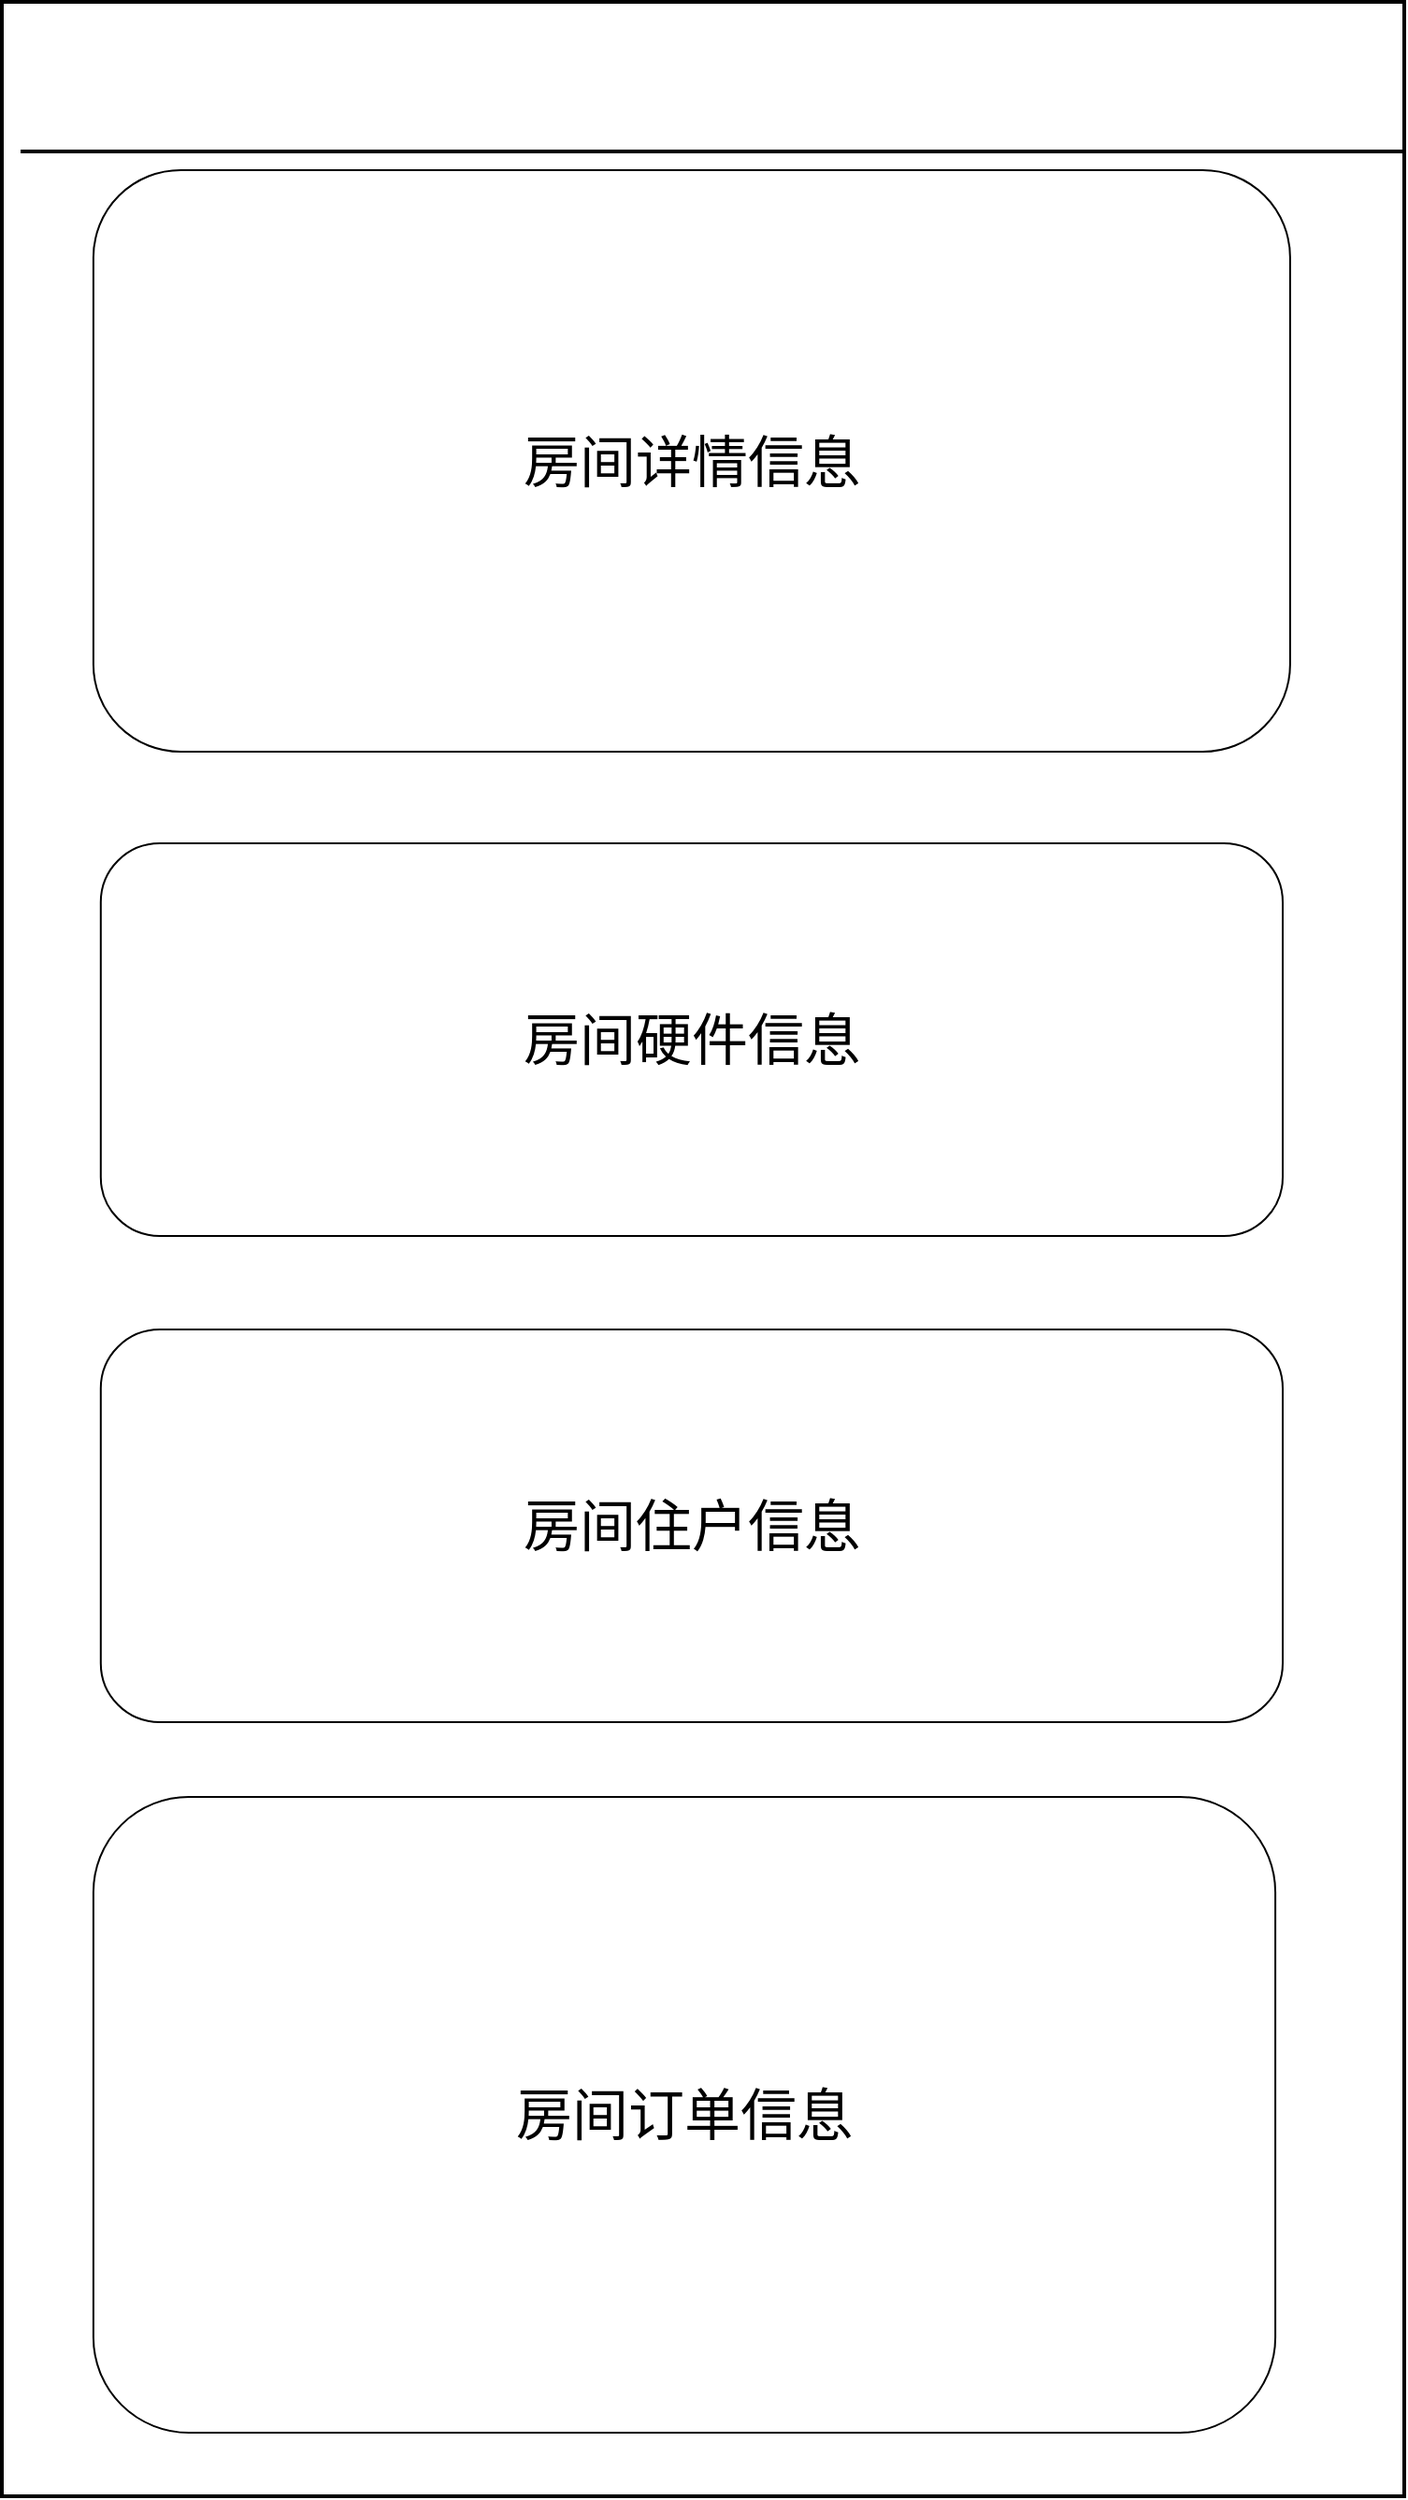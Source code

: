 <mxfile version="14.6.13" type="device"><diagram id="lbhTJzWEfV1vMFCJMDj8" name="第 1 页"><mxGraphModel dx="1084" dy="821" grid="1" gridSize="10" guides="1" tooltips="1" connect="1" arrows="1" fold="1" page="1" pageScale="1" pageWidth="1654" pageHeight="1169" math="0" shadow="0"><root><mxCell id="0"/><mxCell id="1" parent="0"/><mxCell id="TVcME4lrEOQGCLUF9Fs6-9" value="" style="rounded=1;whiteSpace=wrap;html=1;fontSize=20;arcSize=0;strokeWidth=2;" parent="1" vertex="1"><mxGeometry x="520" y="100" width="750" height="1334" as="geometry"/></mxCell><mxCell id="TVcME4lrEOQGCLUF9Fs6-10" value="" style="line;strokeWidth=2;html=1;" parent="1" vertex="1"><mxGeometry x="530" y="170" width="740" height="20" as="geometry"/></mxCell><mxCell id="TVcME4lrEOQGCLUF9Fs6-2" value="&lt;font style=&quot;font-size: 30px&quot;&gt;房间详情信息&lt;/font&gt;" style="rounded=1;whiteSpace=wrap;html=1;" parent="1" vertex="1"><mxGeometry x="568.95" y="190" width="640" height="311" as="geometry"/></mxCell><mxCell id="TVcME4lrEOQGCLUF9Fs6-3" value="&lt;span style=&quot;font-size: 30px&quot;&gt;房间住户信息&lt;/span&gt;" style="rounded=1;whiteSpace=wrap;html=1;" parent="1" vertex="1"><mxGeometry x="572.9" y="810" width="632.1" height="210" as="geometry"/></mxCell><mxCell id="TVcME4lrEOQGCLUF9Fs6-5" value="&lt;span style=&quot;font-size: 30px&quot;&gt;房间订单信息&lt;/span&gt;" style="rounded=1;whiteSpace=wrap;html=1;" parent="1" vertex="1"><mxGeometry x="568.95" y="1060" width="632.1" height="340" as="geometry"/></mxCell><mxCell id="TVcME4lrEOQGCLUF9Fs6-6" value="&lt;span style=&quot;font-size: 30px&quot;&gt;房间硬件信息&lt;/span&gt;" style="rounded=1;whiteSpace=wrap;html=1;" parent="1" vertex="1"><mxGeometry x="572.9" y="550" width="632.1" height="210" as="geometry"/></mxCell></root></mxGraphModel></diagram></mxfile>